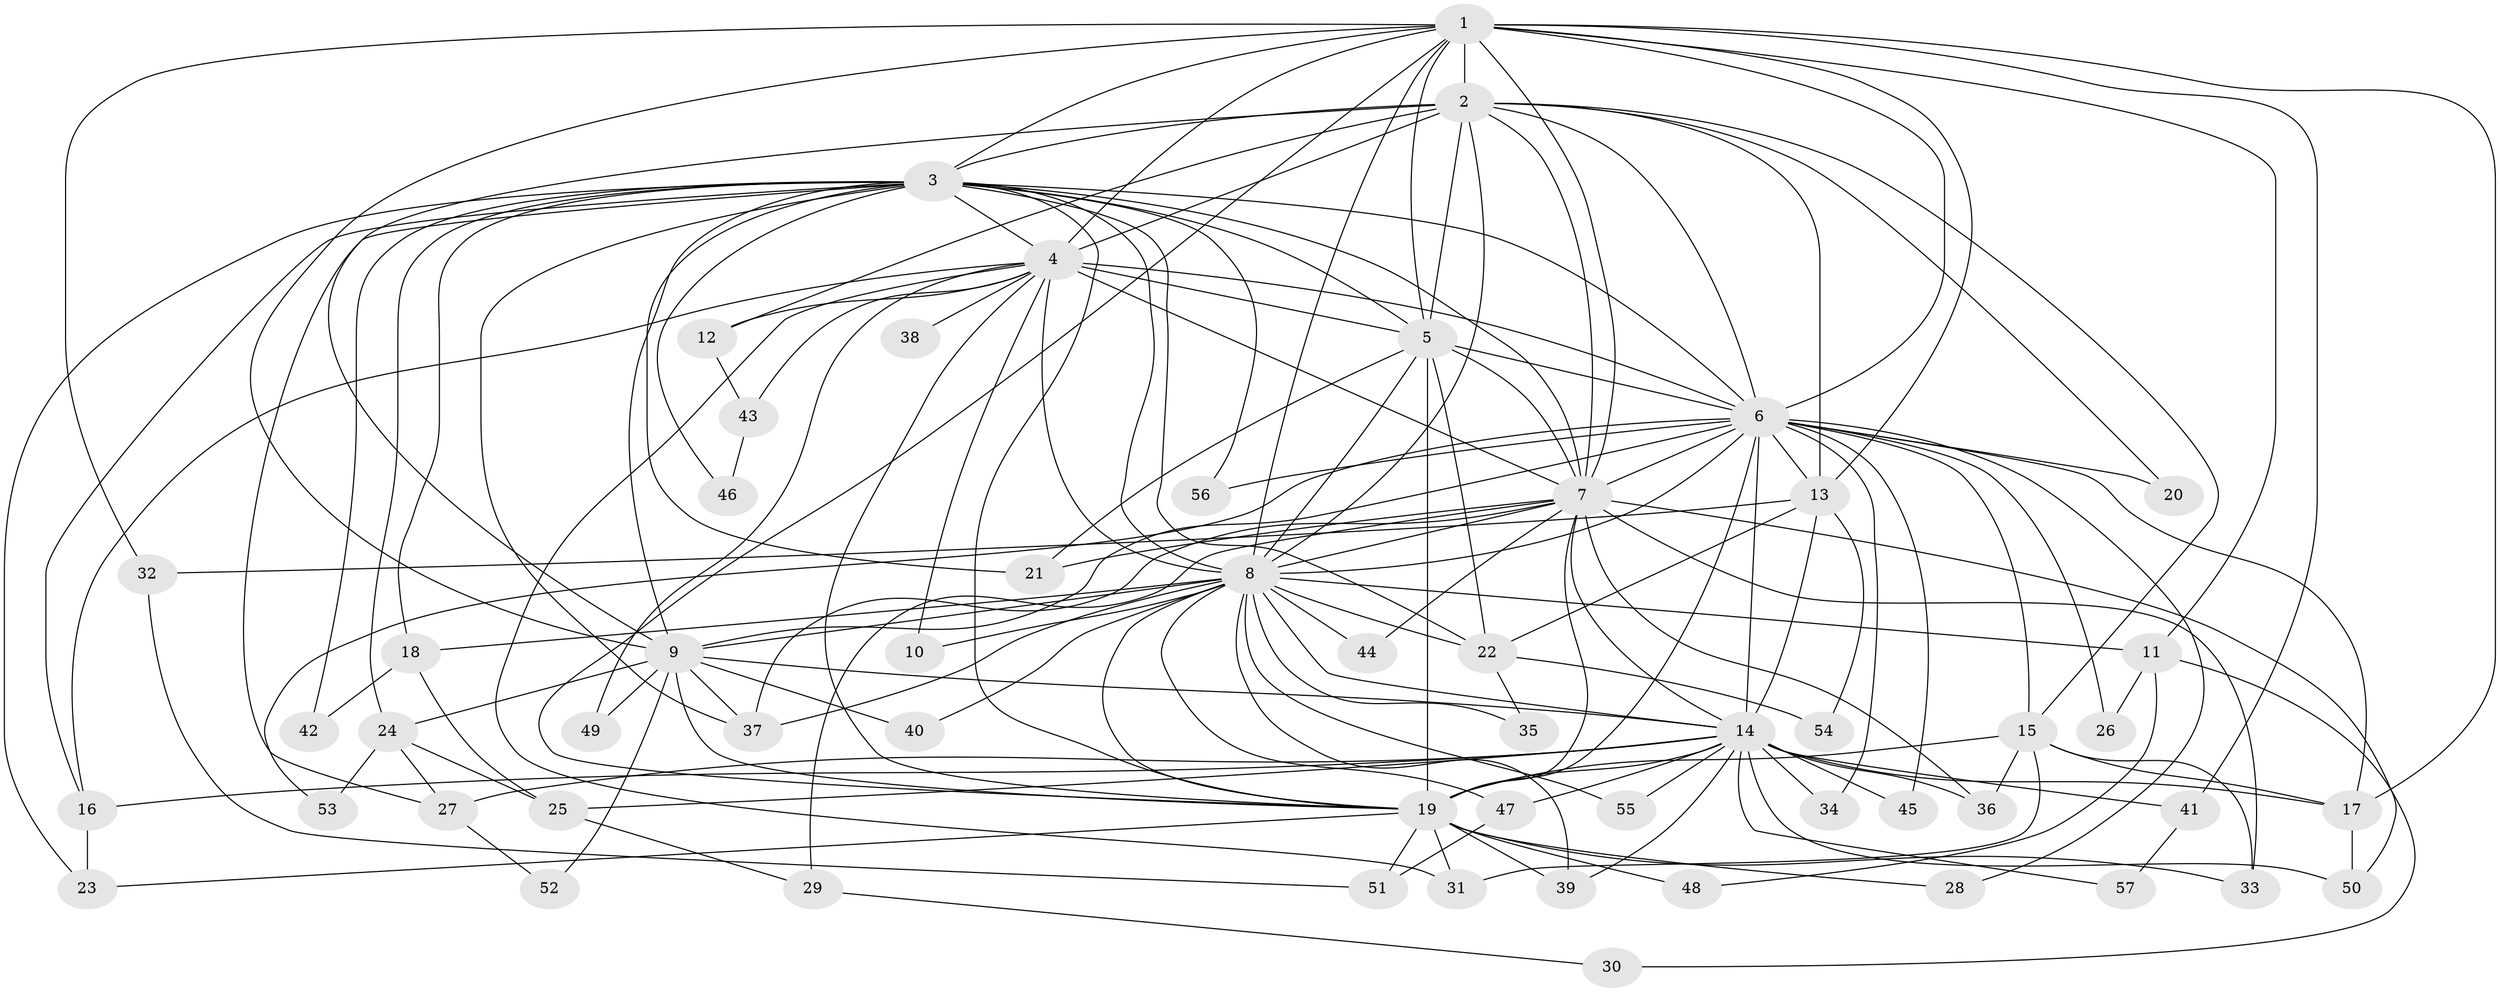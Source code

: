 // original degree distribution, {19: 0.017699115044247787, 14: 0.008849557522123894, 24: 0.008849557522123894, 25: 0.017699115044247787, 22: 0.017699115044247787, 20: 0.008849557522123894, 28: 0.008849557522123894, 9: 0.008849557522123894, 2: 0.5221238938053098, 5: 0.035398230088495575, 4: 0.09734513274336283, 6: 0.02654867256637168, 3: 0.22123893805309736}
// Generated by graph-tools (version 1.1) at 2025/34/03/09/25 02:34:44]
// undirected, 57 vertices, 157 edges
graph export_dot {
graph [start="1"]
  node [color=gray90,style=filled];
  1;
  2;
  3;
  4;
  5;
  6;
  7;
  8;
  9;
  10;
  11;
  12;
  13;
  14;
  15;
  16;
  17;
  18;
  19;
  20;
  21;
  22;
  23;
  24;
  25;
  26;
  27;
  28;
  29;
  30;
  31;
  32;
  33;
  34;
  35;
  36;
  37;
  38;
  39;
  40;
  41;
  42;
  43;
  44;
  45;
  46;
  47;
  48;
  49;
  50;
  51;
  52;
  53;
  54;
  55;
  56;
  57;
  1 -- 2 [weight=2.0];
  1 -- 3 [weight=1.0];
  1 -- 4 [weight=1.0];
  1 -- 5 [weight=2.0];
  1 -- 6 [weight=3.0];
  1 -- 7 [weight=1.0];
  1 -- 8 [weight=1.0];
  1 -- 9 [weight=2.0];
  1 -- 11 [weight=1.0];
  1 -- 13 [weight=1.0];
  1 -- 17 [weight=1.0];
  1 -- 19 [weight=1.0];
  1 -- 32 [weight=1.0];
  1 -- 41 [weight=1.0];
  2 -- 3 [weight=2.0];
  2 -- 4 [weight=2.0];
  2 -- 5 [weight=2.0];
  2 -- 6 [weight=4.0];
  2 -- 7 [weight=2.0];
  2 -- 8 [weight=3.0];
  2 -- 9 [weight=8.0];
  2 -- 12 [weight=2.0];
  2 -- 13 [weight=2.0];
  2 -- 15 [weight=1.0];
  2 -- 20 [weight=2.0];
  3 -- 4 [weight=1.0];
  3 -- 5 [weight=2.0];
  3 -- 6 [weight=2.0];
  3 -- 7 [weight=1.0];
  3 -- 8 [weight=1.0];
  3 -- 9 [weight=1.0];
  3 -- 16 [weight=1.0];
  3 -- 18 [weight=1.0];
  3 -- 19 [weight=2.0];
  3 -- 21 [weight=1.0];
  3 -- 22 [weight=1.0];
  3 -- 23 [weight=1.0];
  3 -- 24 [weight=1.0];
  3 -- 27 [weight=1.0];
  3 -- 37 [weight=1.0];
  3 -- 42 [weight=1.0];
  3 -- 46 [weight=1.0];
  3 -- 56 [weight=1.0];
  4 -- 5 [weight=1.0];
  4 -- 6 [weight=2.0];
  4 -- 7 [weight=2.0];
  4 -- 8 [weight=1.0];
  4 -- 10 [weight=1.0];
  4 -- 12 [weight=1.0];
  4 -- 16 [weight=1.0];
  4 -- 19 [weight=1.0];
  4 -- 31 [weight=1.0];
  4 -- 38 [weight=1.0];
  4 -- 43 [weight=1.0];
  4 -- 49 [weight=1.0];
  5 -- 6 [weight=2.0];
  5 -- 7 [weight=1.0];
  5 -- 8 [weight=1.0];
  5 -- 19 [weight=12.0];
  5 -- 21 [weight=1.0];
  5 -- 22 [weight=1.0];
  6 -- 7 [weight=3.0];
  6 -- 8 [weight=2.0];
  6 -- 9 [weight=1.0];
  6 -- 13 [weight=1.0];
  6 -- 14 [weight=15.0];
  6 -- 15 [weight=1.0];
  6 -- 17 [weight=1.0];
  6 -- 19 [weight=2.0];
  6 -- 20 [weight=1.0];
  6 -- 26 [weight=1.0];
  6 -- 28 [weight=1.0];
  6 -- 34 [weight=1.0];
  6 -- 45 [weight=1.0];
  6 -- 53 [weight=1.0];
  6 -- 56 [weight=1.0];
  7 -- 8 [weight=1.0];
  7 -- 14 [weight=1.0];
  7 -- 19 [weight=1.0];
  7 -- 21 [weight=1.0];
  7 -- 29 [weight=1.0];
  7 -- 33 [weight=1.0];
  7 -- 36 [weight=1.0];
  7 -- 37 [weight=1.0];
  7 -- 44 [weight=1.0];
  7 -- 50 [weight=1.0];
  8 -- 9 [weight=1.0];
  8 -- 10 [weight=1.0];
  8 -- 11 [weight=1.0];
  8 -- 14 [weight=2.0];
  8 -- 18 [weight=1.0];
  8 -- 19 [weight=1.0];
  8 -- 22 [weight=1.0];
  8 -- 35 [weight=1.0];
  8 -- 37 [weight=1.0];
  8 -- 39 [weight=1.0];
  8 -- 40 [weight=1.0];
  8 -- 44 [weight=1.0];
  8 -- 47 [weight=1.0];
  8 -- 55 [weight=1.0];
  9 -- 14 [weight=4.0];
  9 -- 19 [weight=1.0];
  9 -- 24 [weight=1.0];
  9 -- 37 [weight=1.0];
  9 -- 40 [weight=1.0];
  9 -- 49 [weight=1.0];
  9 -- 52 [weight=1.0];
  11 -- 26 [weight=1.0];
  11 -- 30 [weight=1.0];
  11 -- 48 [weight=1.0];
  12 -- 43 [weight=1.0];
  13 -- 14 [weight=1.0];
  13 -- 22 [weight=1.0];
  13 -- 32 [weight=1.0];
  13 -- 54 [weight=1.0];
  14 -- 16 [weight=1.0];
  14 -- 17 [weight=1.0];
  14 -- 19 [weight=2.0];
  14 -- 25 [weight=1.0];
  14 -- 27 [weight=1.0];
  14 -- 34 [weight=1.0];
  14 -- 36 [weight=1.0];
  14 -- 39 [weight=1.0];
  14 -- 41 [weight=1.0];
  14 -- 45 [weight=1.0];
  14 -- 47 [weight=1.0];
  14 -- 50 [weight=1.0];
  14 -- 55 [weight=1.0];
  14 -- 57 [weight=1.0];
  15 -- 17 [weight=1.0];
  15 -- 19 [weight=1.0];
  15 -- 31 [weight=1.0];
  15 -- 33 [weight=2.0];
  15 -- 36 [weight=1.0];
  16 -- 23 [weight=1.0];
  17 -- 50 [weight=1.0];
  18 -- 25 [weight=1.0];
  18 -- 42 [weight=1.0];
  19 -- 23 [weight=1.0];
  19 -- 28 [weight=1.0];
  19 -- 31 [weight=1.0];
  19 -- 33 [weight=1.0];
  19 -- 39 [weight=1.0];
  19 -- 48 [weight=1.0];
  19 -- 51 [weight=1.0];
  22 -- 35 [weight=1.0];
  22 -- 54 [weight=1.0];
  24 -- 25 [weight=1.0];
  24 -- 27 [weight=1.0];
  24 -- 53 [weight=1.0];
  25 -- 29 [weight=1.0];
  27 -- 52 [weight=1.0];
  29 -- 30 [weight=1.0];
  32 -- 51 [weight=1.0];
  41 -- 57 [weight=1.0];
  43 -- 46 [weight=1.0];
  47 -- 51 [weight=1.0];
}
